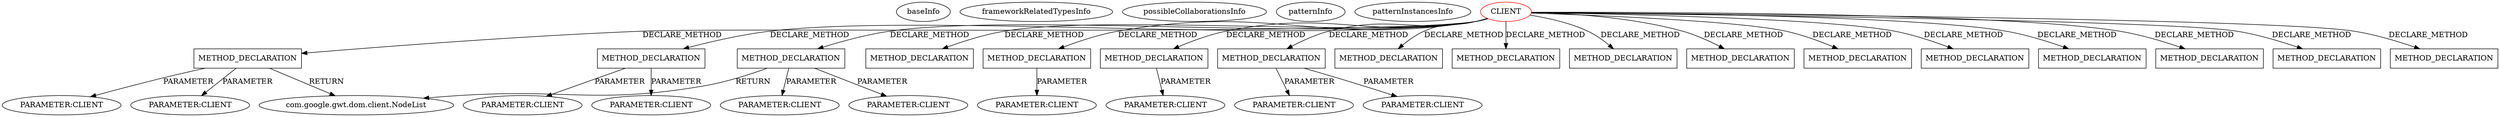 digraph {
baseInfo[graphId=2098,category="pattern",isAnonymous=false,possibleRelation=false]
frameworkRelatedTypesInfo[]
possibleCollaborationsInfo[]
patternInfo[frequency=2.0,patternRootClient=0]
patternInstancesInfo[0="mguiral-GwtSvgLib~/mguiral-GwtSvgLib/GwtSvgLib-master/src/gwt/html5/svg/client/user/ui/SVGWidget.java~SVGWidget~3992",1="mguiral-GwtSvgLib~/mguiral-GwtSvgLib/GwtSvgLib-master/src/gwt/html5/svg/client/dom/SVGSVGElement.java~SVGSVGElement~3837"]
50[label="com.google.gwt.dom.client.NodeList",vertexType="FRAMEWORK_CLASS_TYPE",isFrameworkType=false]
56[label="METHOD_DECLARATION",vertexType="CLIENT_METHOD_DECLARATION",isFrameworkType=false,shape=box]
0[label="CLIENT",vertexType="ROOT_CLIENT_CLASS_DECLARATION",isFrameworkType=false,color=red]
58[label="PARAMETER:CLIENT",vertexType="PARAMETER_DECLARATION",isFrameworkType=false]
60[label="PARAMETER:CLIENT",vertexType="PARAMETER_DECLARATION",isFrameworkType=false]
62[label="METHOD_DECLARATION",vertexType="CLIENT_METHOD_DECLARATION",isFrameworkType=false,shape=box]
63[label="PARAMETER:CLIENT",vertexType="PARAMETER_DECLARATION",isFrameworkType=false]
49[label="METHOD_DECLARATION",vertexType="CLIENT_METHOD_DECLARATION",isFrameworkType=false,shape=box]
65[label="PARAMETER:CLIENT",vertexType="PARAMETER_DECLARATION",isFrameworkType=false]
51[label="PARAMETER:CLIENT",vertexType="PARAMETER_DECLARATION",isFrameworkType=false]
76[label="METHOD_DECLARATION",vertexType="CLIENT_METHOD_DECLARATION",isFrameworkType=false,shape=box]
53[label="PARAMETER:CLIENT",vertexType="PARAMETER_DECLARATION",isFrameworkType=false]
118[label="METHOD_DECLARATION",vertexType="CLIENT_METHOD_DECLARATION",isFrameworkType=false,shape=box]
120[label="PARAMETER:CLIENT",vertexType="PARAMETER_DECLARATION",isFrameworkType=false]
92[label="METHOD_DECLARATION",vertexType="CLIENT_METHOD_DECLARATION",isFrameworkType=false,shape=box]
94[label="PARAMETER:CLIENT",vertexType="PARAMETER_DECLARATION",isFrameworkType=false]
67[label="METHOD_DECLARATION",vertexType="CLIENT_METHOD_DECLARATION",isFrameworkType=false,shape=box]
70[label="PARAMETER:CLIENT",vertexType="PARAMETER_DECLARATION",isFrameworkType=false]
68[label="PARAMETER:CLIENT",vertexType="PARAMETER_DECLARATION",isFrameworkType=false]
87[label="METHOD_DECLARATION",vertexType="CLIENT_METHOD_DECLARATION",isFrameworkType=false,shape=box]
108[label="METHOD_DECLARATION",vertexType="CLIENT_METHOD_DECLARATION",isFrameworkType=false,shape=box]
17[label="METHOD_DECLARATION",vertexType="CLIENT_METHOD_DECLARATION",isFrameworkType=false,shape=box]
110[label="METHOD_DECLARATION",vertexType="CLIENT_METHOD_DECLARATION",isFrameworkType=false,shape=box]
102[label="METHOD_DECLARATION",vertexType="CLIENT_METHOD_DECLARATION",isFrameworkType=false,shape=box]
98[label="METHOD_DECLARATION",vertexType="CLIENT_METHOD_DECLARATION",isFrameworkType=false,shape=box]
89[label="METHOD_DECLARATION",vertexType="CLIENT_METHOD_DECLARATION",isFrameworkType=false,shape=box]
79[label="METHOD_DECLARATION",vertexType="CLIENT_METHOD_DECLARATION",isFrameworkType=false,shape=box]
116[label="METHOD_DECLARATION",vertexType="CLIENT_METHOD_DECLARATION",isFrameworkType=false,shape=box]
14[label="METHOD_DECLARATION",vertexType="CLIENT_METHOD_DECLARATION",isFrameworkType=false,shape=box]
0->14[label="DECLARE_METHOD"]
0->110[label="DECLARE_METHOD"]
92->94[label="PARAMETER"]
0->102[label="DECLARE_METHOD"]
0->98[label="DECLARE_METHOD"]
67->70[label="PARAMETER"]
0->67[label="DECLARE_METHOD"]
0->87[label="DECLARE_METHOD"]
56->60[label="PARAMETER"]
49->53[label="PARAMETER"]
0->92[label="DECLARE_METHOD"]
0->108[label="DECLARE_METHOD"]
67->68[label="PARAMETER"]
0->17[label="DECLARE_METHOD"]
0->89[label="DECLARE_METHOD"]
62->63[label="PARAMETER"]
56->50[label="RETURN"]
118->120[label="PARAMETER"]
0->118[label="DECLARE_METHOD"]
0->116[label="DECLARE_METHOD"]
49->50[label="RETURN"]
56->58[label="PARAMETER"]
0->49[label="DECLARE_METHOD"]
0->76[label="DECLARE_METHOD"]
62->65[label="PARAMETER"]
0->79[label="DECLARE_METHOD"]
0->56[label="DECLARE_METHOD"]
0->62[label="DECLARE_METHOD"]
49->51[label="PARAMETER"]
}
